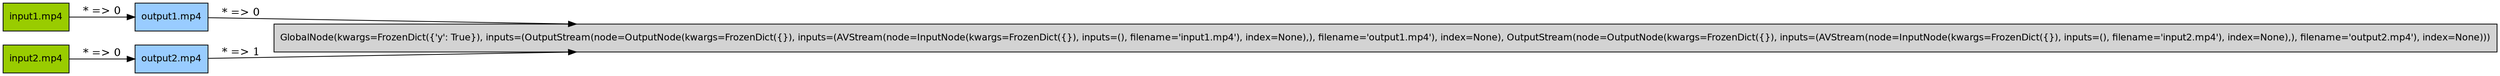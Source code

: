 digraph {
	rankdir=LR
	fontname=Helvetica
	fontsize=12
	"5a5a67e6040134cb" [label="input1.mp4" fillcolor="#99cc00" fontname=Helvetica fontsize=12 shape=box style=filled]
	"1f9068427c0b4484" [label="input2.mp4" fillcolor="#99cc00" fontname=Helvetica fontsize=12 shape=box style=filled]
	"3732df4b39d4ef5" [label="output1.mp4" fillcolor="#99ccff" fontname=Helvetica fontsize=12 shape=box style=filled]
	"7e04b1e1039916f3" [label="output2.mp4" fillcolor="#99ccff" fontname=Helvetica fontsize=12 shape=box style=filled]
	"227a5b8e5fb01287" [label="GlobalNode(kwargs=FrozenDict({'y': True}), inputs=(OutputStream(node=OutputNode(kwargs=FrozenDict({}), inputs=(AVStream(node=InputNode(kwargs=FrozenDict({}), inputs=(), filename='input1.mp4'), index=None),), filename='output1.mp4'), index=None), OutputStream(node=OutputNode(kwargs=FrozenDict({}), inputs=(AVStream(node=InputNode(kwargs=FrozenDict({}), inputs=(), filename='input2.mp4'), index=None),), filename='output2.mp4'), index=None)))" fontname=Helvetica fontsize=12 shape=box style=filled]
	"5a5a67e6040134cb" -> "3732df4b39d4ef5" [label="* => 0"]
	"1f9068427c0b4484" -> "7e04b1e1039916f3" [label="* => 0"]
	"3732df4b39d4ef5" -> "227a5b8e5fb01287" [label="* => 0"]
	"7e04b1e1039916f3" -> "227a5b8e5fb01287" [label="* => 1"]
}
